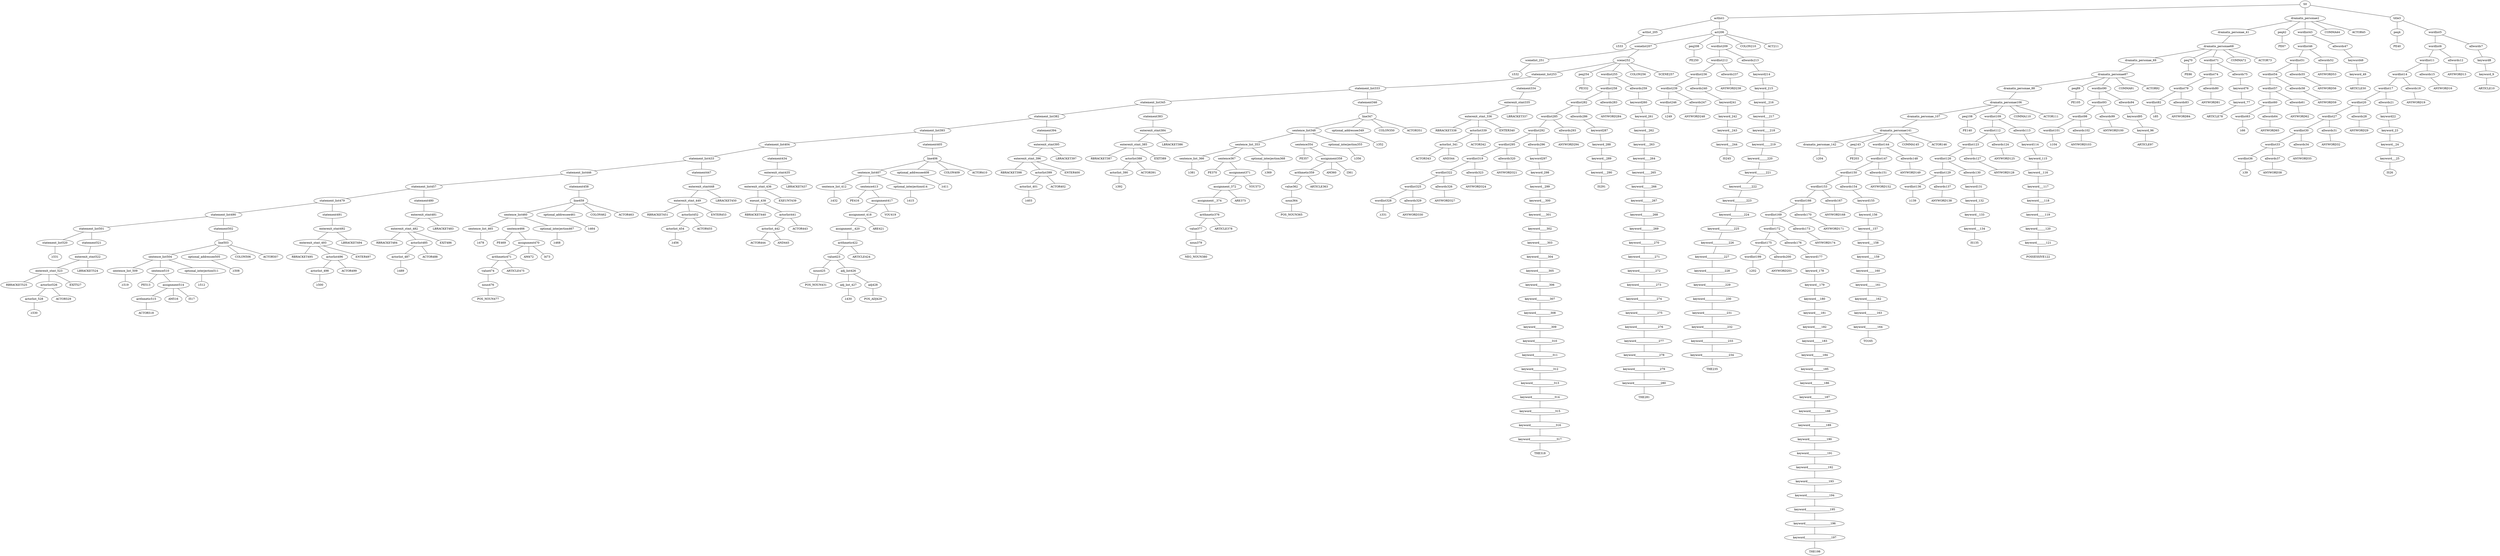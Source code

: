 strict graph {
	S0 -- actlist1
	S0 -- dramatis_personae2
	S0 -- title3

	title3 -- peq4
	title3 -- wordlist5

	wordlist5 -- wordlist6
	wordlist5 -- allwords7

	allwords7 -- keyword8

	keyword8 -- keyword_9

	keyword_9 -- ARTICLE10


	wordlist6 -- wordlist11
	wordlist6 -- allwords12

	allwords12 -- ANYWORD13


	wordlist11 -- wordlist14
	wordlist11 -- allwords15

	allwords15 -- ANYWORD16


	wordlist14 -- wordlist17
	wordlist14 -- allwords18

	allwords18 -- ANYWORD19


	wordlist17 -- wordlist20
	wordlist17 -- allwords21

	allwords21 -- keyword22

	keyword22 -- keyword_23

	keyword_23 -- keyword__24

	keyword__24 -- keyword___25

	keyword___25 -- IS26


	wordlist20 -- wordlist27
	wordlist20 -- allwords28

	allwords28 -- ANYWORD29


	wordlist27 -- wordlist30
	wordlist27 -- allwords31

	allwords31 -- ANYWORD32


	wordlist30 -- wordlist33
	wordlist30 -- allwords34

	allwords34 -- ANYWORD35


	wordlist33 -- wordlist36
	wordlist33 -- allwords37

	allwords37 -- ANYWORD38


	wordlist36 -- λ39

	peq4 -- PE40


	dramatis_personae2 -- dramatis_personae_41
	dramatis_personae2 -- peq42
	dramatis_personae2 -- wordlist43
	dramatis_personae2 -- COMMA44
	dramatis_personae2 -- ACTOR45



	wordlist43 -- wordlist46
	wordlist43 -- allwords47

	allwords47 -- keyword48

	keyword48 -- keyword_49

	keyword_49 -- ARTICLE50


	wordlist46 -- wordlist51
	wordlist46 -- allwords52

	allwords52 -- ANYWORD53


	wordlist51 -- wordlist54
	wordlist51 -- allwords55

	allwords55 -- ANYWORD56


	wordlist54 -- wordlist57
	wordlist54 -- allwords58

	allwords58 -- ANYWORD59


	wordlist57 -- wordlist60
	wordlist57 -- allwords61

	allwords61 -- ANYWORD62


	wordlist60 -- wordlist63
	wordlist60 -- allwords64

	allwords64 -- ANYWORD65


	wordlist63 -- λ66

	peq42 -- PE67


	dramatis_personae_41 -- dramatis_personae68

	dramatis_personae68 -- dramatis_personae_69
	dramatis_personae68 -- peq70
	dramatis_personae68 -- wordlist71
	dramatis_personae68 -- COMMA72
	dramatis_personae68 -- ACTOR73



	wordlist71 -- wordlist74
	wordlist71 -- allwords75

	allwords75 -- keyword76

	keyword76 -- keyword_77

	keyword_77 -- ARTICLE78


	wordlist74 -- wordlist79
	wordlist74 -- allwords80

	allwords80 -- ANYWORD81


	wordlist79 -- wordlist82
	wordlist79 -- allwords83

	allwords83 -- ANYWORD84


	wordlist82 -- λ85

	peq70 -- PE86


	dramatis_personae_69 -- dramatis_personae87

	dramatis_personae87 -- dramatis_personae_88
	dramatis_personae87 -- peq89
	dramatis_personae87 -- wordlist90
	dramatis_personae87 -- COMMA91
	dramatis_personae87 -- ACTOR92



	wordlist90 -- wordlist93
	wordlist90 -- allwords94

	allwords94 -- keyword95

	keyword95 -- keyword_96

	keyword_96 -- ARTICLE97


	wordlist93 -- wordlist98
	wordlist93 -- allwords99

	allwords99 -- ANYWORD100


	wordlist98 -- wordlist101
	wordlist98 -- allwords102

	allwords102 -- ANYWORD103


	wordlist101 -- λ104

	peq89 -- PE105


	dramatis_personae_88 -- dramatis_personae106

	dramatis_personae106 -- dramatis_personae_107
	dramatis_personae106 -- peq108
	dramatis_personae106 -- wordlist109
	dramatis_personae106 -- COMMA110
	dramatis_personae106 -- ACTOR111



	wordlist109 -- wordlist112
	wordlist109 -- allwords113

	allwords113 -- keyword114

	keyword114 -- keyword_115

	keyword_115 -- keyword__116

	keyword__116 -- keyword___117

	keyword___117 -- keyword____118

	keyword____118 -- keyword_____119

	keyword_____119 -- keyword______120

	keyword______120 -- keyword_______121

	keyword_______121 -- POSSESSIVE122


	wordlist112 -- wordlist123
	wordlist112 -- allwords124

	allwords124 -- ANYWORD125


	wordlist123 -- wordlist126
	wordlist123 -- allwords127

	allwords127 -- ANYWORD128


	wordlist126 -- wordlist129
	wordlist126 -- allwords130

	allwords130 -- keyword131

	keyword131 -- keyword_132

	keyword_132 -- keyword__133

	keyword__133 -- keyword___134

	keyword___134 -- IS135


	wordlist129 -- wordlist136
	wordlist129 -- allwords137

	allwords137 -- ANYWORD138


	wordlist136 -- λ139

	peq108 -- PE140


	dramatis_personae_107 -- dramatis_personae141

	dramatis_personae141 -- dramatis_personae_142
	dramatis_personae141 -- peq143
	dramatis_personae141 -- wordlist144
	dramatis_personae141 -- COMMA145
	dramatis_personae141 -- ACTOR146



	wordlist144 -- wordlist147
	wordlist144 -- allwords148

	allwords148 -- ANYWORD149


	wordlist147 -- wordlist150
	wordlist147 -- allwords151

	allwords151 -- ANYWORD152


	wordlist150 -- wordlist153
	wordlist150 -- allwords154

	allwords154 -- keyword155

	keyword155 -- keyword_156

	keyword_156 -- keyword__157

	keyword__157 -- keyword___158

	keyword___158 -- keyword____159

	keyword____159 -- keyword_____160

	keyword_____160 -- keyword______161

	keyword______161 -- keyword_______162

	keyword_______162 -- keyword________163

	keyword________163 -- keyword_________164

	keyword_________164 -- TO165


	wordlist153 -- wordlist166
	wordlist153 -- allwords167

	allwords167 -- ANYWORD168


	wordlist166 -- wordlist169
	wordlist166 -- allwords170

	allwords170 -- ANYWORD171


	wordlist169 -- wordlist172
	wordlist169 -- allwords173

	allwords173 -- ANYWORD174


	wordlist172 -- wordlist175
	wordlist172 -- allwords176

	allwords176 -- keyword177

	keyword177 -- keyword_178

	keyword_178 -- keyword__179

	keyword__179 -- keyword___180

	keyword___180 -- keyword____181

	keyword____181 -- keyword_____182

	keyword_____182 -- keyword______183

	keyword______183 -- keyword_______184

	keyword_______184 -- keyword________185

	keyword________185 -- keyword_________186

	keyword_________186 -- keyword__________187

	keyword__________187 -- keyword___________188

	keyword___________188 -- keyword____________189

	keyword____________189 -- keyword_____________190

	keyword_____________190 -- keyword______________191

	keyword______________191 -- keyword_______________192

	keyword_______________192 -- keyword________________193

	keyword________________193 -- keyword_________________194

	keyword_________________194 -- keyword__________________195

	keyword__________________195 -- keyword___________________196

	keyword___________________196 -- keyword____________________197

	keyword____________________197 -- THE198


	wordlist175 -- wordlist199
	wordlist175 -- allwords200

	allwords200 -- ANYWORD201


	wordlist199 -- λ202

	peq143 -- PE203


	dramatis_personae_142 -- λ204

	actlist1 -- actlist_205
	actlist1 -- act206

	act206 -- scenelist207
	act206 -- peq208
	act206 -- wordlist209
	act206 -- COLON210
	act206 -- ACT211



	wordlist209 -- wordlist212
	wordlist209 -- allwords213

	allwords213 -- keyword214

	keyword214 -- keyword_215

	keyword_215 -- keyword__216

	keyword__216 -- keyword___217

	keyword___217 -- keyword____218

	keyword____218 -- keyword_____219

	keyword_____219 -- keyword______220

	keyword______220 -- keyword_______221

	keyword_______221 -- keyword________222

	keyword________222 -- keyword_________223

	keyword_________223 -- keyword__________224

	keyword__________224 -- keyword___________225

	keyword___________225 -- keyword____________226

	keyword____________226 -- keyword_____________227

	keyword_____________227 -- keyword______________228

	keyword______________228 -- keyword_______________229

	keyword_______________229 -- keyword________________230

	keyword________________230 -- keyword_________________231

	keyword_________________231 -- keyword__________________232

	keyword__________________232 -- keyword___________________233

	keyword___________________233 -- keyword____________________234

	keyword____________________234 -- THE235


	wordlist212 -- wordlist236
	wordlist212 -- allwords237

	allwords237 -- ANYWORD238


	wordlist236 -- wordlist239
	wordlist236 -- allwords240

	allwords240 -- keyword241

	keyword241 -- keyword_242

	keyword_242 -- keyword__243

	keyword__243 -- keyword___244

	keyword___244 -- IS245


	wordlist239 -- wordlist246
	wordlist239 -- allwords247

	allwords247 -- ANYWORD248


	wordlist246 -- λ249

	peq208 -- PE250


	scenelist207 -- scenelist_251
	scenelist207 -- scene252

	scene252 -- statement_list253
	scene252 -- peq254
	scene252 -- wordlist255
	scene252 -- COLON256
	scene252 -- SCENE257



	wordlist255 -- wordlist258
	wordlist255 -- allwords259

	allwords259 -- keyword260

	keyword260 -- keyword_261

	keyword_261 -- keyword__262

	keyword__262 -- keyword___263

	keyword___263 -- keyword____264

	keyword____264 -- keyword_____265

	keyword_____265 -- keyword______266

	keyword______266 -- keyword_______267

	keyword_______267 -- keyword________268

	keyword________268 -- keyword_________269

	keyword_________269 -- keyword__________270

	keyword__________270 -- keyword___________271

	keyword___________271 -- keyword____________272

	keyword____________272 -- keyword_____________273

	keyword_____________273 -- keyword______________274

	keyword______________274 -- keyword_______________275

	keyword_______________275 -- keyword________________276

	keyword________________276 -- keyword_________________277

	keyword_________________277 -- keyword__________________278

	keyword__________________278 -- keyword___________________279

	keyword___________________279 -- keyword____________________280

	keyword____________________280 -- THE281


	wordlist258 -- wordlist282
	wordlist258 -- allwords283

	allwords283 -- ANYWORD284


	wordlist282 -- wordlist285
	wordlist282 -- allwords286

	allwords286 -- keyword287

	keyword287 -- keyword_288

	keyword_288 -- keyword__289

	keyword__289 -- keyword___290

	keyword___290 -- IS291


	wordlist285 -- wordlist292
	wordlist285 -- allwords293

	allwords293 -- ANYWORD294


	wordlist292 -- wordlist295
	wordlist292 -- allwords296

	allwords296 -- keyword297

	keyword297 -- keyword_298

	keyword_298 -- keyword__299

	keyword__299 -- keyword___300

	keyword___300 -- keyword____301

	keyword____301 -- keyword_____302

	keyword_____302 -- keyword______303

	keyword______303 -- keyword_______304

	keyword_______304 -- keyword________305

	keyword________305 -- keyword_________306

	keyword_________306 -- keyword__________307

	keyword__________307 -- keyword___________308

	keyword___________308 -- keyword____________309

	keyword____________309 -- keyword_____________310

	keyword_____________310 -- keyword______________311

	keyword______________311 -- keyword_______________312

	keyword_______________312 -- keyword________________313

	keyword________________313 -- keyword_________________314

	keyword_________________314 -- keyword__________________315

	keyword__________________315 -- keyword___________________316

	keyword___________________316 -- keyword____________________317

	keyword____________________317 -- THE318


	wordlist295 -- wordlist319
	wordlist295 -- allwords320

	allwords320 -- ANYWORD321


	wordlist319 -- wordlist322
	wordlist319 -- allwords323

	allwords323 -- ANYWORD324


	wordlist322 -- wordlist325
	wordlist322 -- allwords326

	allwords326 -- ANYWORD327


	wordlist325 -- wordlist328
	wordlist325 -- allwords329

	allwords329 -- ANYWORD330


	wordlist328 -- λ331

	peq254 -- PE332


	statement_list253 -- statement_list333
	statement_list253 -- statement334

	statement334 -- enterexit_stmt335

	enterexit_stmt335 -- enterexit_stmt_336
	enterexit_stmt335 -- LBRACKET337


	enterexit_stmt_336 -- RBRACKET338
	enterexit_stmt_336 -- actorlist339
	enterexit_stmt_336 -- ENTER340


	actorlist339 -- actorlist_341
	actorlist339 -- ACTOR342


	actorlist_341 -- ACTOR343
	actorlist_341 -- AND344




	statement_list333 -- statement_list345
	statement_list333 -- statement346

	statement346 -- line347

	line347 -- sentence_list348
	line347 -- optional_addressee349
	line347 -- COLON350
	line347 -- ACTOR351



	optional_addressee349 -- λ352

	sentence_list348 -- sentence_list_353
	sentence_list348 -- sentence354
	sentence_list348 -- optional_interjection355

	optional_interjection355 -- λ356

	sentence354 -- PE357
	sentence354 -- assignment358

	assignment358 -- arithmetic359
	assignment358 -- AM360
	assignment358 -- I361



	arithmetic359 -- value362
	arithmetic359 -- ARTICLE363


	value362 -- noun364

	noun364 -- POS_NOUN365



	sentence_list_353 -- sentence_list_366
	sentence_list_353 -- sentence367
	sentence_list_353 -- optional_interjection368

	optional_interjection368 -- λ369

	sentence367 -- PE370
	sentence367 -- assignment371

	assignment371 -- assignment_372
	assignment371 -- YOU373


	assignment_372 -- assignment__374
	assignment_372 -- ARE375


	assignment__374 -- arithmetic376

	arithmetic376 -- value377
	arithmetic376 -- ARTICLE378


	value377 -- noun379

	noun379 -- NEG_NOUN380



	sentence_list_366 -- λ381

	statement_list345 -- statement_list382
	statement_list345 -- statement383

	statement383 -- enterexit_stmt384

	enterexit_stmt384 -- enterexit_stmt_385
	enterexit_stmt384 -- LBRACKET386


	enterexit_stmt_385 -- RBRACKET387
	enterexit_stmt_385 -- actorlist388
	enterexit_stmt_385 -- EXIT389


	actorlist388 -- actorlist_390
	actorlist388 -- ACTOR391


	actorlist_390 -- λ392


	statement_list382 -- statement_list393
	statement_list382 -- statement394

	statement394 -- enterexit_stmt395

	enterexit_stmt395 -- enterexit_stmt_396
	enterexit_stmt395 -- LBRACKET397


	enterexit_stmt_396 -- RBRACKET398
	enterexit_stmt_396 -- actorlist399
	enterexit_stmt_396 -- ENTER400


	actorlist399 -- actorlist_401
	actorlist399 -- ACTOR402


	actorlist_401 -- λ403


	statement_list393 -- statement_list404
	statement_list393 -- statement405

	statement405 -- line406

	line406 -- sentence_list407
	line406 -- optional_addressee408
	line406 -- COLON409
	line406 -- ACTOR410



	optional_addressee408 -- λ411

	sentence_list407 -- sentence_list_412
	sentence_list407 -- sentence413
	sentence_list407 -- optional_interjection414

	optional_interjection414 -- λ415

	sentence413 -- PE416
	sentence413 -- assignment417

	assignment417 -- assignment_418
	assignment417 -- YOU419


	assignment_418 -- assignment__420
	assignment_418 -- ARE421


	assignment__420 -- arithmetic422

	arithmetic422 -- value423
	arithmetic422 -- ARTICLE424


	value423 -- noun425
	value423 -- adj_list426

	adj_list426 -- adj_list_427
	adj_list426 -- adj428

	adj428 -- POS_ADJ429


	adj_list_427 -- λ430

	noun425 -- POS_NOUN431



	sentence_list_412 -- λ432

	statement_list404 -- statement_list433
	statement_list404 -- statement434

	statement434 -- enterexit_stmt435

	enterexit_stmt435 -- enterexit_stmt_436
	enterexit_stmt435 -- LBRACKET437


	enterexit_stmt_436 -- exeunt_438
	enterexit_stmt_436 -- EXEUNT439


	exeunt_438 -- RBRACKET440
	exeunt_438 -- actorlist441

	actorlist441 -- actorlist_442
	actorlist441 -- ACTOR443


	actorlist_442 -- ACTOR444
	actorlist_442 -- AND445




	statement_list433 -- statement_list446
	statement_list433 -- statement447

	statement447 -- enterexit_stmt448

	enterexit_stmt448 -- enterexit_stmt_449
	enterexit_stmt448 -- LBRACKET450


	enterexit_stmt_449 -- RBRACKET451
	enterexit_stmt_449 -- actorlist452
	enterexit_stmt_449 -- ENTER453


	actorlist452 -- actorlist_454
	actorlist452 -- ACTOR455


	actorlist_454 -- λ456


	statement_list446 -- statement_list457
	statement_list446 -- statement458

	statement458 -- line459

	line459 -- sentence_list460
	line459 -- optional_addressee461
	line459 -- COLON462
	line459 -- ACTOR463



	optional_addressee461 -- λ464

	sentence_list460 -- sentence_list_465
	sentence_list460 -- sentence466
	sentence_list460 -- optional_interjection467

	optional_interjection467 -- λ468

	sentence466 -- PE469
	sentence466 -- assignment470

	assignment470 -- arithmetic471
	assignment470 -- AM472
	assignment470 -- I473



	arithmetic471 -- value474
	arithmetic471 -- ARTICLE475


	value474 -- noun476

	noun476 -- POS_NOUN477



	sentence_list_465 -- λ478

	statement_list457 -- statement_list479
	statement_list457 -- statement480

	statement480 -- enterexit_stmt481

	enterexit_stmt481 -- enterexit_stmt_482
	enterexit_stmt481 -- LBRACKET483


	enterexit_stmt_482 -- RBRACKET484
	enterexit_stmt_482 -- actorlist485
	enterexit_stmt_482 -- EXIT486


	actorlist485 -- actorlist_487
	actorlist485 -- ACTOR488


	actorlist_487 -- λ489


	statement_list479 -- statement_list490
	statement_list479 -- statement491

	statement491 -- enterexit_stmt492

	enterexit_stmt492 -- enterexit_stmt_493
	enterexit_stmt492 -- LBRACKET494


	enterexit_stmt_493 -- RBRACKET495
	enterexit_stmt_493 -- actorlist496
	enterexit_stmt_493 -- ENTER497


	actorlist496 -- actorlist_498
	actorlist496 -- ACTOR499


	actorlist_498 -- λ500


	statement_list490 -- statement_list501
	statement_list490 -- statement502

	statement502 -- line503

	line503 -- sentence_list504
	line503 -- optional_addressee505
	line503 -- COLON506
	line503 -- ACTOR507



	optional_addressee505 -- λ508

	sentence_list504 -- sentence_list_509
	sentence_list504 -- sentence510
	sentence_list504 -- optional_interjection511

	optional_interjection511 -- λ512

	sentence510 -- PE513
	sentence510 -- assignment514

	assignment514 -- arithmetic515
	assignment514 -- AM516
	assignment514 -- I517



	arithmetic515 -- ACTOR518



	sentence_list_509 -- λ519

	statement_list501 -- statement_list520
	statement_list501 -- statement521

	statement521 -- enterexit_stmt522

	enterexit_stmt522 -- enterexit_stmt_523
	enterexit_stmt522 -- LBRACKET524


	enterexit_stmt_523 -- RBRACKET525
	enterexit_stmt_523 -- actorlist526
	enterexit_stmt_523 -- EXIT527


	actorlist526 -- actorlist_528
	actorlist526 -- ACTOR529


	actorlist_528 -- λ530


	statement_list520 -- λ531

	scenelist_251 -- λ532

	actlist_205 -- λ533


}